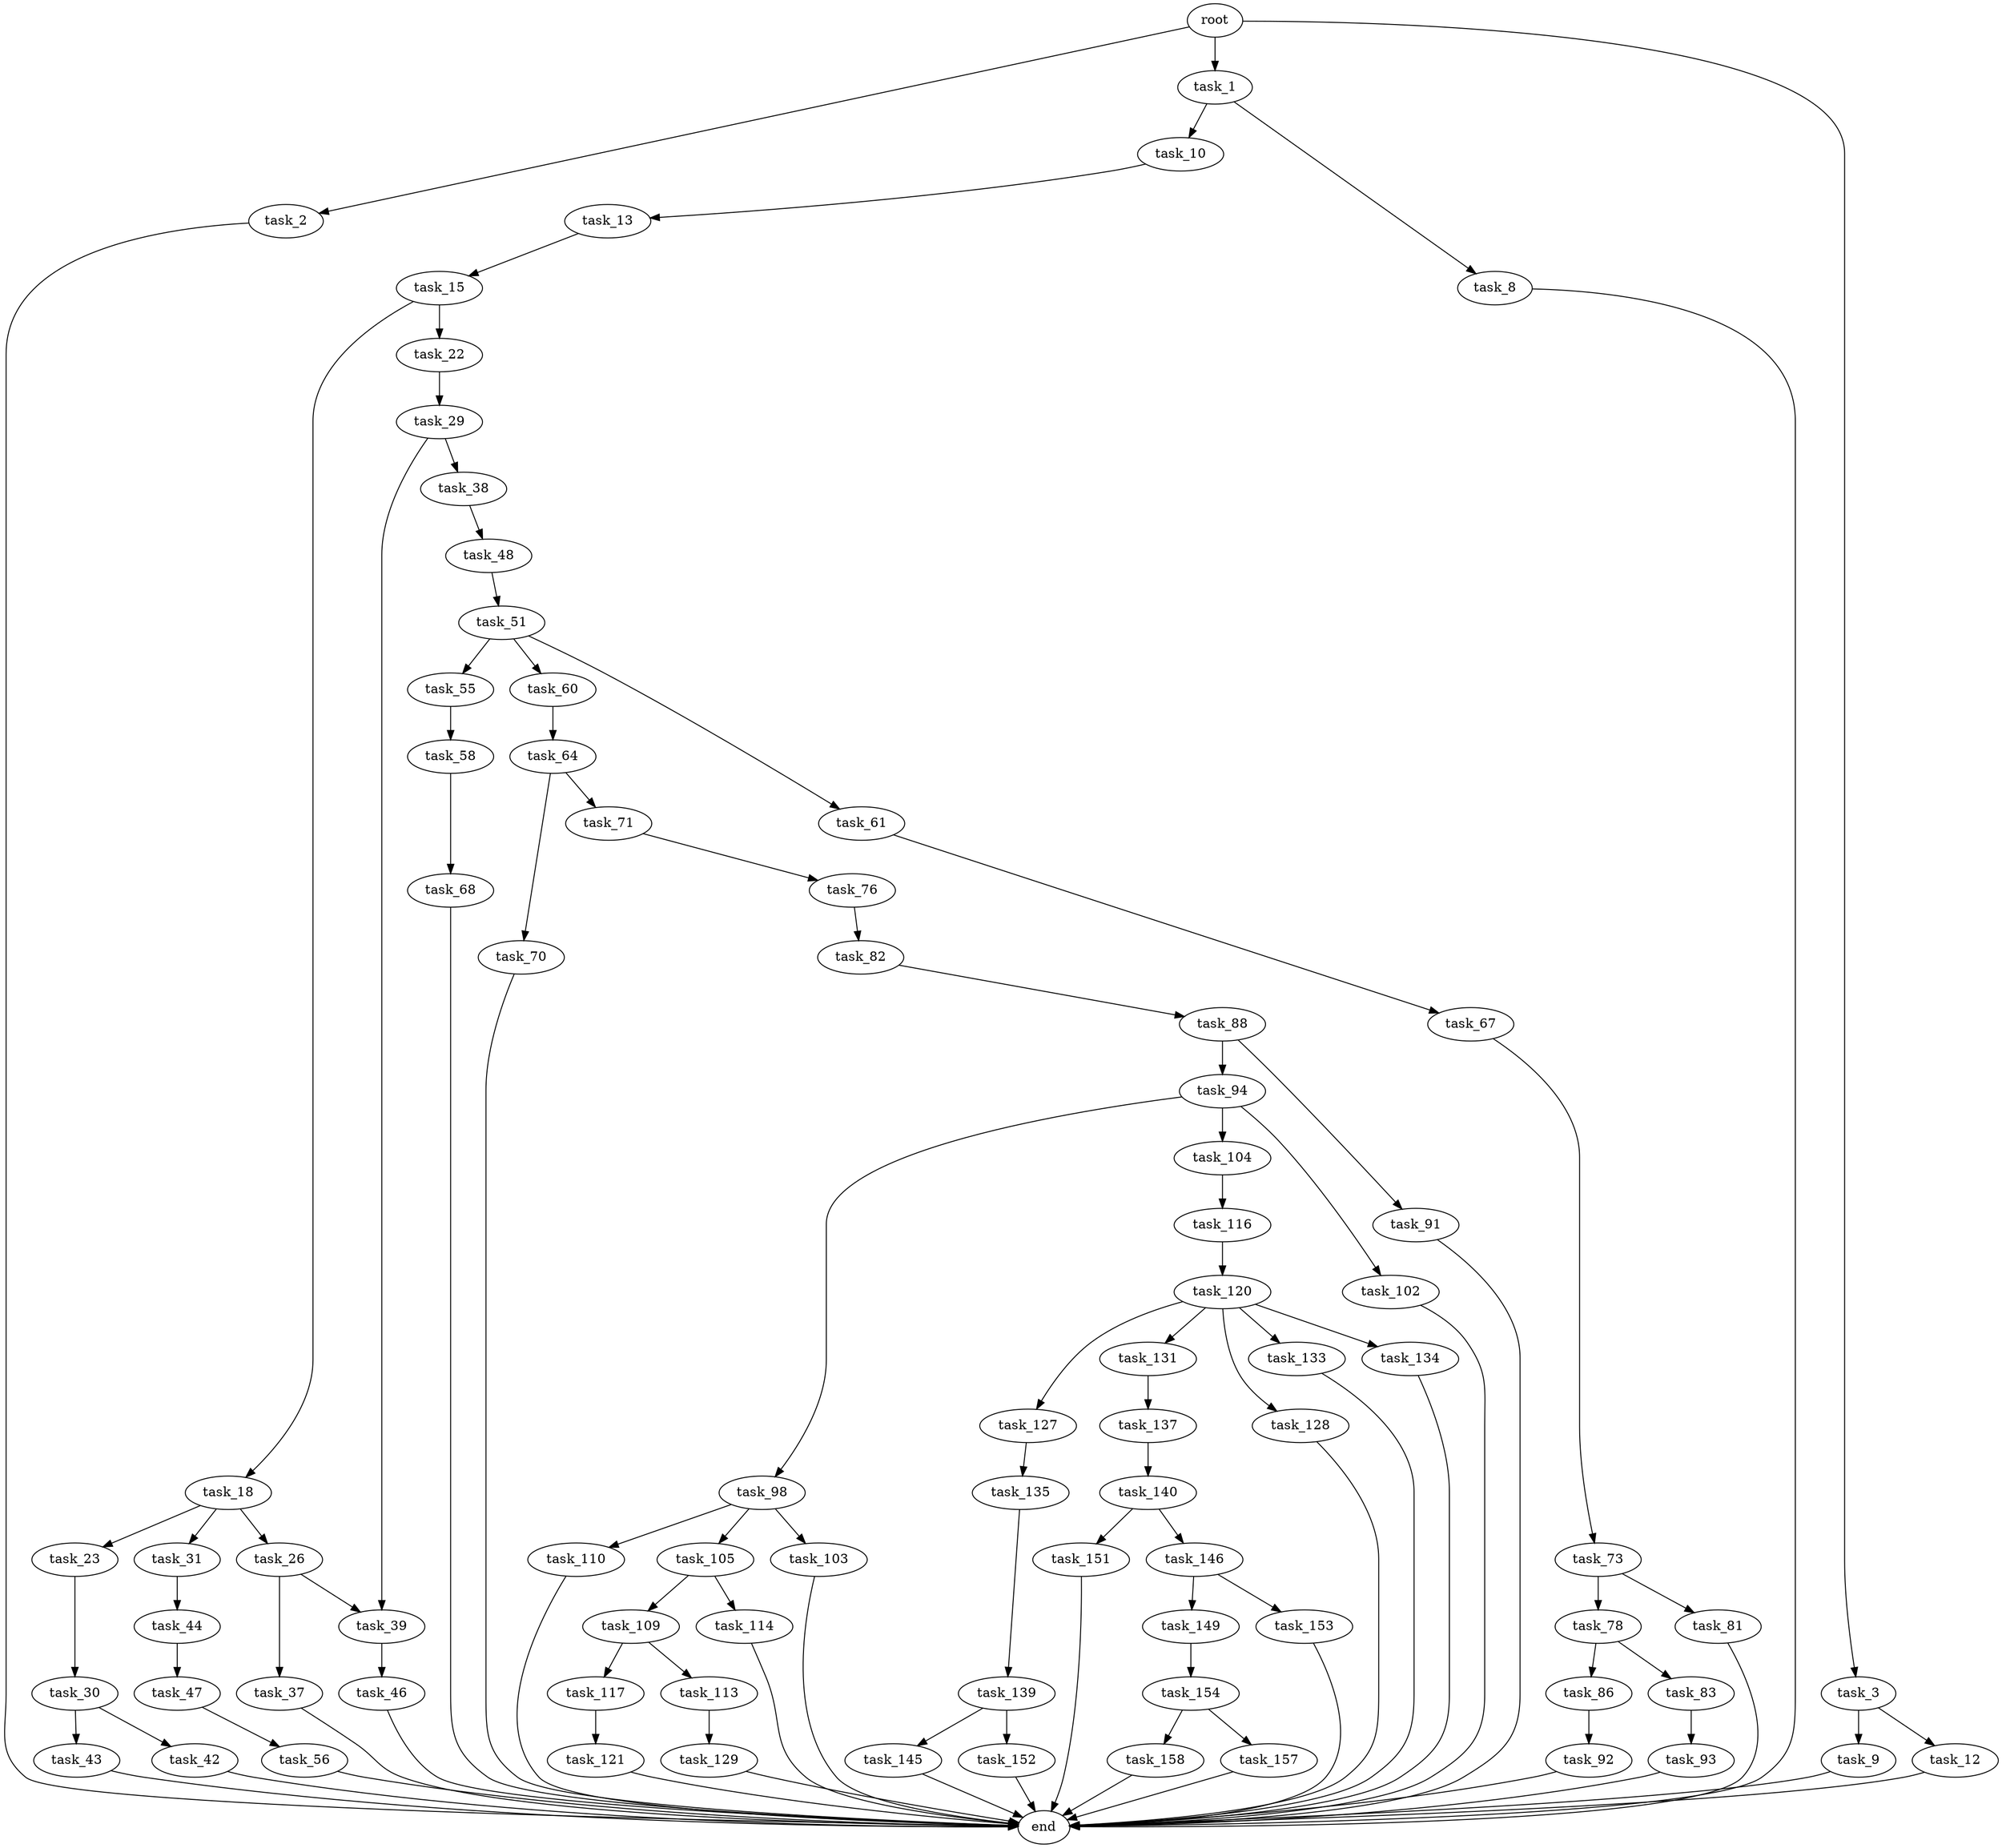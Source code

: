 digraph G {
  root [size="0.000000"];
  task_1 [size="1073741824000.000000"];
  task_2 [size="41031833194.000000"];
  task_3 [size="1073741824000.000000"];
  task_8 [size="75166103346.000000"];
  task_9 [size="978652845.000000"];
  task_10 [size="2052087801.000000"];
  task_12 [size="1073741824000.000000"];
  task_13 [size="33182372728.000000"];
  task_15 [size="9395051808.000000"];
  task_18 [size="4333358385.000000"];
  task_22 [size="42999334764.000000"];
  task_23 [size="368293445632.000000"];
  task_26 [size="1087235260883.000000"];
  task_29 [size="3524034931.000000"];
  task_30 [size="1882052829.000000"];
  task_31 [size="31571980018.000000"];
  task_37 [size="231928233984.000000"];
  task_38 [size="289120073213.000000"];
  task_39 [size="237149425915.000000"];
  task_42 [size="28799430915.000000"];
  task_43 [size="46188539272.000000"];
  task_44 [size="16984399727.000000"];
  task_46 [size="368293445632.000000"];
  task_47 [size="21201769756.000000"];
  task_48 [size="45716017292.000000"];
  task_51 [size="9399199015.000000"];
  task_55 [size="3871370976.000000"];
  task_56 [size="31926355669.000000"];
  task_58 [size="20998381059.000000"];
  task_60 [size="7461379768.000000"];
  task_61 [size="28991029248.000000"];
  task_64 [size="24322488583.000000"];
  task_67 [size="146477456231.000000"];
  task_68 [size="28991029248.000000"];
  task_70 [size="6119300312.000000"];
  task_71 [size="782757789696.000000"];
  task_73 [size="782757789696.000000"];
  task_76 [size="18522036702.000000"];
  task_78 [size="403664320327.000000"];
  task_81 [size="212077514154.000000"];
  task_82 [size="1497568097.000000"];
  task_83 [size="315937812554.000000"];
  task_86 [size="1187032057771.000000"];
  task_88 [size="231928233984.000000"];
  task_91 [size="57978882760.000000"];
  task_92 [size="28991029248.000000"];
  task_93 [size="68719476736.000000"];
  task_94 [size="838219639.000000"];
  task_98 [size="675299891.000000"];
  task_102 [size="368293445632.000000"];
  task_103 [size="231928233984.000000"];
  task_104 [size="7377979651.000000"];
  task_105 [size="17153463227.000000"];
  task_109 [size="8589934592.000000"];
  task_110 [size="5998136118.000000"];
  task_113 [size="549755813888.000000"];
  task_114 [size="68719476736.000000"];
  task_116 [size="4541971655.000000"];
  task_117 [size="3481989508.000000"];
  task_120 [size="28991029248.000000"];
  task_121 [size="28991029248.000000"];
  task_127 [size="8589934592.000000"];
  task_128 [size="194112295743.000000"];
  task_129 [size="586205530574.000000"];
  task_131 [size="400401826426.000000"];
  task_133 [size="895914723350.000000"];
  task_134 [size="37110472225.000000"];
  task_135 [size="68719476736.000000"];
  task_137 [size="273825896523.000000"];
  task_139 [size="413518296024.000000"];
  task_140 [size="368293445632.000000"];
  task_145 [size="42152138431.000000"];
  task_146 [size="1073741824000.000000"];
  task_149 [size="68719476736.000000"];
  task_151 [size="12919930220.000000"];
  task_152 [size="7631887816.000000"];
  task_153 [size="9424696672.000000"];
  task_154 [size="616871349664.000000"];
  task_157 [size="16665194038.000000"];
  task_158 [size="312126981839.000000"];
  end [size="0.000000"];

  root -> task_1 [size="1.000000"];
  root -> task_2 [size="1.000000"];
  root -> task_3 [size="1.000000"];
  task_1 -> task_8 [size="838860800.000000"];
  task_1 -> task_10 [size="838860800.000000"];
  task_2 -> end [size="1.000000"];
  task_3 -> task_9 [size="838860800.000000"];
  task_3 -> task_12 [size="838860800.000000"];
  task_8 -> end [size="1.000000"];
  task_9 -> end [size="1.000000"];
  task_10 -> task_13 [size="75497472.000000"];
  task_12 -> end [size="1.000000"];
  task_13 -> task_15 [size="838860800.000000"];
  task_15 -> task_18 [size="209715200.000000"];
  task_15 -> task_22 [size="209715200.000000"];
  task_18 -> task_23 [size="75497472.000000"];
  task_18 -> task_26 [size="75497472.000000"];
  task_18 -> task_31 [size="75497472.000000"];
  task_22 -> task_29 [size="838860800.000000"];
  task_23 -> task_30 [size="411041792.000000"];
  task_26 -> task_37 [size="679477248.000000"];
  task_26 -> task_39 [size="679477248.000000"];
  task_29 -> task_38 [size="134217728.000000"];
  task_29 -> task_39 [size="134217728.000000"];
  task_30 -> task_42 [size="75497472.000000"];
  task_30 -> task_43 [size="75497472.000000"];
  task_31 -> task_44 [size="536870912.000000"];
  task_37 -> end [size="1.000000"];
  task_38 -> task_48 [size="536870912.000000"];
  task_39 -> task_46 [size="536870912.000000"];
  task_42 -> end [size="1.000000"];
  task_43 -> end [size="1.000000"];
  task_44 -> task_47 [size="301989888.000000"];
  task_46 -> end [size="1.000000"];
  task_47 -> task_56 [size="33554432.000000"];
  task_48 -> task_51 [size="75497472.000000"];
  task_51 -> task_55 [size="301989888.000000"];
  task_51 -> task_60 [size="301989888.000000"];
  task_51 -> task_61 [size="301989888.000000"];
  task_55 -> task_58 [size="301989888.000000"];
  task_56 -> end [size="1.000000"];
  task_58 -> task_68 [size="679477248.000000"];
  task_60 -> task_64 [size="536870912.000000"];
  task_61 -> task_67 [size="75497472.000000"];
  task_64 -> task_70 [size="838860800.000000"];
  task_64 -> task_71 [size="838860800.000000"];
  task_67 -> task_73 [size="209715200.000000"];
  task_68 -> end [size="1.000000"];
  task_70 -> end [size="1.000000"];
  task_71 -> task_76 [size="679477248.000000"];
  task_73 -> task_78 [size="679477248.000000"];
  task_73 -> task_81 [size="679477248.000000"];
  task_76 -> task_82 [size="536870912.000000"];
  task_78 -> task_83 [size="679477248.000000"];
  task_78 -> task_86 [size="679477248.000000"];
  task_81 -> end [size="1.000000"];
  task_82 -> task_88 [size="33554432.000000"];
  task_83 -> task_93 [size="301989888.000000"];
  task_86 -> task_92 [size="838860800.000000"];
  task_88 -> task_91 [size="301989888.000000"];
  task_88 -> task_94 [size="301989888.000000"];
  task_91 -> end [size="1.000000"];
  task_92 -> end [size="1.000000"];
  task_93 -> end [size="1.000000"];
  task_94 -> task_98 [size="33554432.000000"];
  task_94 -> task_102 [size="33554432.000000"];
  task_94 -> task_104 [size="33554432.000000"];
  task_98 -> task_103 [size="33554432.000000"];
  task_98 -> task_105 [size="33554432.000000"];
  task_98 -> task_110 [size="33554432.000000"];
  task_102 -> end [size="1.000000"];
  task_103 -> end [size="1.000000"];
  task_104 -> task_116 [size="411041792.000000"];
  task_105 -> task_109 [size="33554432.000000"];
  task_105 -> task_114 [size="33554432.000000"];
  task_109 -> task_113 [size="33554432.000000"];
  task_109 -> task_117 [size="33554432.000000"];
  task_110 -> end [size="1.000000"];
  task_113 -> task_129 [size="536870912.000000"];
  task_114 -> end [size="1.000000"];
  task_116 -> task_120 [size="75497472.000000"];
  task_117 -> task_121 [size="75497472.000000"];
  task_120 -> task_127 [size="75497472.000000"];
  task_120 -> task_128 [size="75497472.000000"];
  task_120 -> task_131 [size="75497472.000000"];
  task_120 -> task_133 [size="75497472.000000"];
  task_120 -> task_134 [size="75497472.000000"];
  task_121 -> end [size="1.000000"];
  task_127 -> task_135 [size="33554432.000000"];
  task_128 -> end [size="1.000000"];
  task_129 -> end [size="1.000000"];
  task_131 -> task_137 [size="536870912.000000"];
  task_133 -> end [size="1.000000"];
  task_134 -> end [size="1.000000"];
  task_135 -> task_139 [size="134217728.000000"];
  task_137 -> task_140 [size="301989888.000000"];
  task_139 -> task_145 [size="411041792.000000"];
  task_139 -> task_152 [size="411041792.000000"];
  task_140 -> task_146 [size="411041792.000000"];
  task_140 -> task_151 [size="411041792.000000"];
  task_145 -> end [size="1.000000"];
  task_146 -> task_149 [size="838860800.000000"];
  task_146 -> task_153 [size="838860800.000000"];
  task_149 -> task_154 [size="134217728.000000"];
  task_151 -> end [size="1.000000"];
  task_152 -> end [size="1.000000"];
  task_153 -> end [size="1.000000"];
  task_154 -> task_157 [size="679477248.000000"];
  task_154 -> task_158 [size="679477248.000000"];
  task_157 -> end [size="1.000000"];
  task_158 -> end [size="1.000000"];
}
